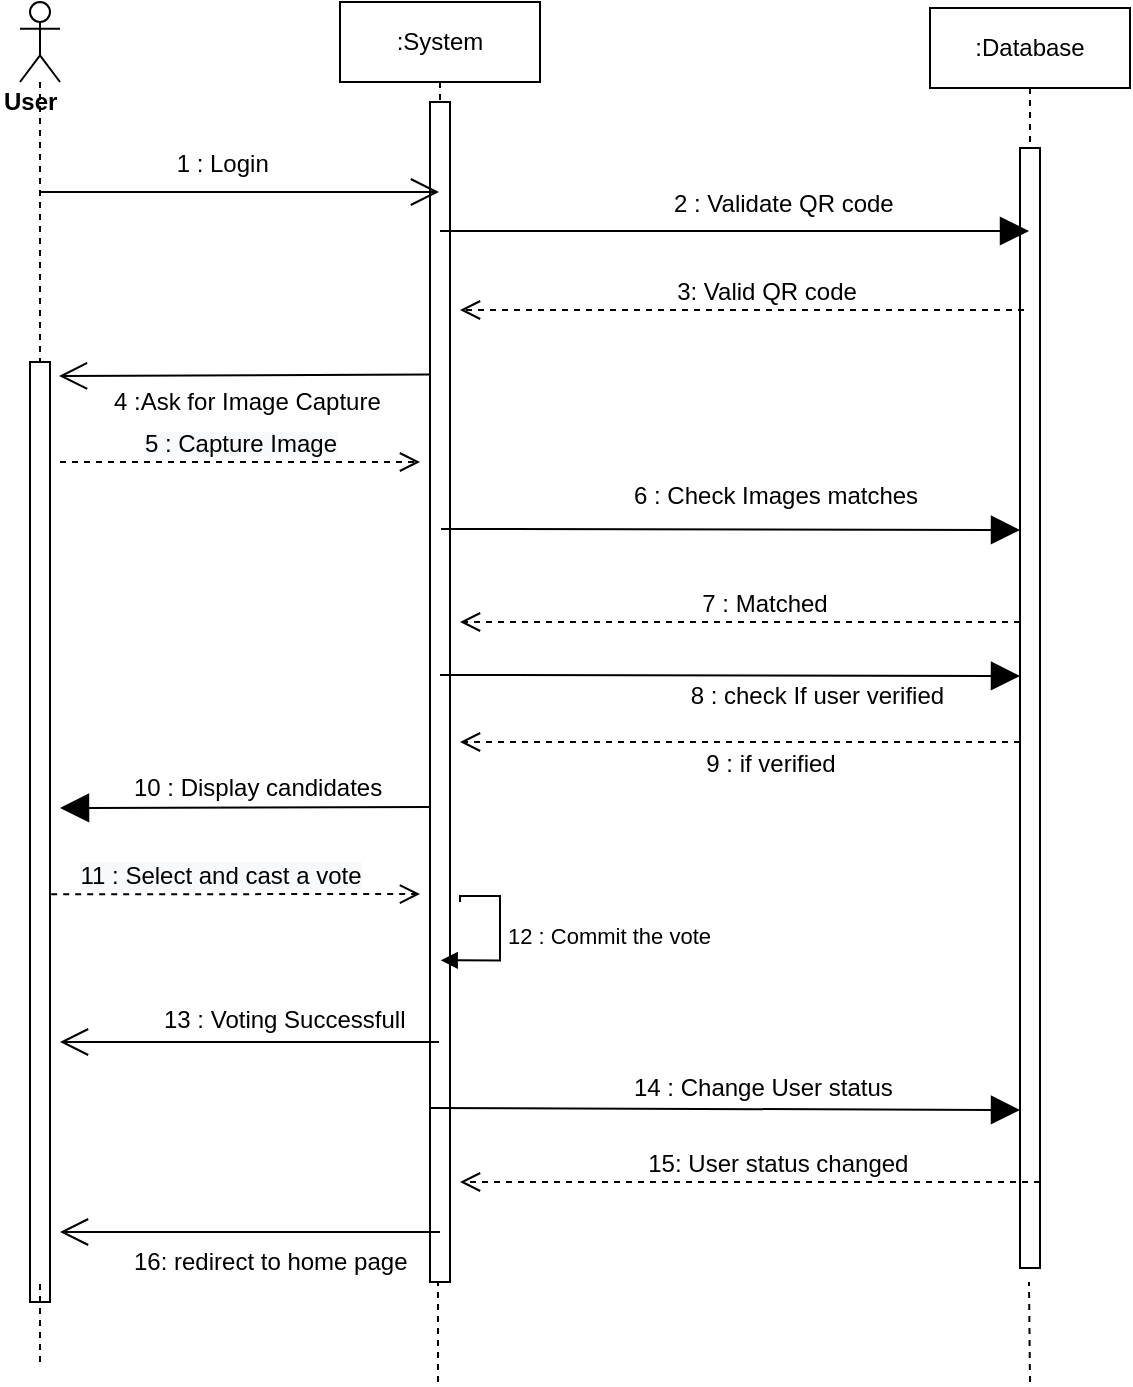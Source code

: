 <mxfile version="12.2.6" type="github" pages="2">
  <diagram id="IUs1uMZeL_d6REgJ8A4V" name="Page-1">
    <mxGraphModel dx="1024" dy="534" grid="1" gridSize="10" guides="1" tooltips="1" connect="1" arrows="1" fold="1" page="1" pageScale="1" pageWidth="827" pageHeight="1169" math="0" shadow="0">
      <root>
        <mxCell id="0"/>
        <mxCell id="1" parent="0"/>
        <mxCell id="7WWLLxYjyGGPt_mnVwUC-1" value=":System" style="shape=umlLifeline;perimeter=lifelinePerimeter;whiteSpace=wrap;html=1;container=1;collapsible=0;recursiveResize=0;outlineConnect=0;" parent="1" vertex="1">
          <mxGeometry x="340" y="120" width="100" height="640" as="geometry"/>
        </mxCell>
        <mxCell id="7WWLLxYjyGGPt_mnVwUC-21" value="" style="html=1;points=[];perimeter=orthogonalPerimeter;" parent="7WWLLxYjyGGPt_mnVwUC-1" vertex="1">
          <mxGeometry x="45" y="50" width="10" height="590" as="geometry"/>
        </mxCell>
        <mxCell id="7WWLLxYjyGGPt_mnVwUC-47" value="12 : Commit the vote" style="edgeStyle=orthogonalEdgeStyle;html=1;align=left;spacingLeft=2;endArrow=block;rounded=0;entryX=1;entryY=0;" parent="7WWLLxYjyGGPt_mnVwUC-1" edge="1">
          <mxGeometry relative="1" as="geometry">
            <mxPoint x="60" y="450" as="sourcePoint"/>
            <Array as="points">
              <mxPoint x="80" y="447"/>
            </Array>
            <mxPoint x="50.333" y="479.167" as="targetPoint"/>
          </mxGeometry>
        </mxCell>
        <mxCell id="7WWLLxYjyGGPt_mnVwUC-3" value="" style="shape=umlLifeline;participant=umlActor;perimeter=lifelinePerimeter;whiteSpace=wrap;html=1;container=1;collapsible=0;recursiveResize=0;verticalAlign=top;spacingTop=36;labelBackgroundColor=#ffffff;outlineConnect=0;" parent="1" vertex="1">
          <mxGeometry x="180" y="120" width="20" height="640" as="geometry"/>
        </mxCell>
        <mxCell id="7WWLLxYjyGGPt_mnVwUC-67" value="" style="html=1;points=[];perimeter=orthogonalPerimeter;" parent="7WWLLxYjyGGPt_mnVwUC-3" vertex="1">
          <mxGeometry x="5" y="180" width="10" height="470" as="geometry"/>
        </mxCell>
        <mxCell id="7WWLLxYjyGGPt_mnVwUC-4" value="&lt;b&gt;User&lt;/b&gt;" style="text;html=1;resizable=0;points=[];autosize=1;align=left;verticalAlign=top;spacingTop=-4;" parent="1" vertex="1">
          <mxGeometry x="170" y="160" width="40" height="20" as="geometry"/>
        </mxCell>
        <mxCell id="7WWLLxYjyGGPt_mnVwUC-5" value="Login" style="text;html=1;resizable=0;points=[];autosize=1;align=left;verticalAlign=top;spacingTop=-4;" parent="1" vertex="1">
          <mxGeometry x="273" y="191" width="40" height="20" as="geometry"/>
        </mxCell>
        <mxCell id="7WWLLxYjyGGPt_mnVwUC-7" value=":Database" style="shape=umlLifeline;perimeter=lifelinePerimeter;whiteSpace=wrap;html=1;container=1;collapsible=0;recursiveResize=0;outlineConnect=0;" parent="1" vertex="1">
          <mxGeometry x="635" y="123" width="100" height="630" as="geometry"/>
        </mxCell>
        <mxCell id="7WWLLxYjyGGPt_mnVwUC-20" value="" style="html=1;points=[];perimeter=orthogonalPerimeter;" parent="7WWLLxYjyGGPt_mnVwUC-7" vertex="1">
          <mxGeometry x="45" y="70" width="10" height="560" as="geometry"/>
        </mxCell>
        <mxCell id="7WWLLxYjyGGPt_mnVwUC-8" value="2 : Validate QR code" style="text;html=1;resizable=0;points=[];autosize=1;align=left;verticalAlign=top;spacingTop=-4;" parent="1" vertex="1">
          <mxGeometry x="505" y="211" width="130" height="20" as="geometry"/>
        </mxCell>
        <mxCell id="7WWLLxYjyGGPt_mnVwUC-9" value="" style="endArrow=open;endFill=1;endSize=12;html=1;" parent="1" target="7WWLLxYjyGGPt_mnVwUC-1" edge="1">
          <mxGeometry width="160" relative="1" as="geometry">
            <mxPoint x="190" y="215" as="sourcePoint"/>
            <mxPoint x="350" y="215" as="targetPoint"/>
          </mxGeometry>
        </mxCell>
        <mxCell id="7WWLLxYjyGGPt_mnVwUC-10" value="" style="endArrow=block;endFill=1;endSize=12;html=1;" parent="1" target="7WWLLxYjyGGPt_mnVwUC-7" edge="1">
          <mxGeometry width="160" relative="1" as="geometry">
            <mxPoint x="390" y="234.5" as="sourcePoint"/>
            <mxPoint x="589.5" y="234.5" as="targetPoint"/>
          </mxGeometry>
        </mxCell>
        <mxCell id="7WWLLxYjyGGPt_mnVwUC-19" value="&lt;font style=&quot;font-size: 12px&quot;&gt;3: Valid QR code&lt;/font&gt;" style="html=1;verticalAlign=bottom;endArrow=open;dashed=1;endSize=8;" parent="1" edge="1">
          <mxGeometry x="-0.084" relative="1" as="geometry">
            <mxPoint x="682" y="274" as="sourcePoint"/>
            <mxPoint x="400" y="274" as="targetPoint"/>
            <mxPoint as="offset"/>
          </mxGeometry>
        </mxCell>
        <mxCell id="7WWLLxYjyGGPt_mnVwUC-22" value="" style="endArrow=open;endFill=1;endSize=12;html=1;exitX=0.02;exitY=0.231;exitDx=0;exitDy=0;exitPerimeter=0;" parent="1" edge="1" source="7WWLLxYjyGGPt_mnVwUC-21">
          <mxGeometry width="160" relative="1" as="geometry">
            <mxPoint x="386.51" y="313.252" as="sourcePoint"/>
            <mxPoint x="199.5" y="307" as="targetPoint"/>
            <Array as="points"/>
          </mxGeometry>
        </mxCell>
        <mxCell id="7WWLLxYjyGGPt_mnVwUC-23" value="4 :Ask for Image Capture" style="text;html=1;resizable=0;points=[];autosize=1;align=left;verticalAlign=top;spacingTop=-4;" parent="1" vertex="1">
          <mxGeometry x="225" y="310" width="150" height="20" as="geometry"/>
        </mxCell>
        <mxCell id="7WWLLxYjyGGPt_mnVwUC-26" value="" style="endArrow=block;endFill=1;endSize=12;html=1;" parent="1" edge="1">
          <mxGeometry width="160" relative="1" as="geometry">
            <mxPoint x="390.5" y="383.5" as="sourcePoint"/>
            <mxPoint x="680" y="384" as="targetPoint"/>
          </mxGeometry>
        </mxCell>
        <mxCell id="7WWLLxYjyGGPt_mnVwUC-27" value="6 : Check Images matches" style="text;html=1;resizable=0;points=[];autosize=1;align=left;verticalAlign=top;spacingTop=-4;" parent="1" vertex="1">
          <mxGeometry x="485" y="356.5" width="160" height="20" as="geometry"/>
        </mxCell>
        <mxCell id="7WWLLxYjyGGPt_mnVwUC-30" value="&lt;font style=&quot;font-size: 12px&quot;&gt;7 : Matched&lt;/font&gt;" style="html=1;verticalAlign=bottom;endArrow=open;dashed=1;endSize=8;" parent="1" edge="1">
          <mxGeometry x="-0.084" relative="1" as="geometry">
            <mxPoint x="680" y="430" as="sourcePoint"/>
            <mxPoint x="400" y="430" as="targetPoint"/>
            <mxPoint as="offset"/>
          </mxGeometry>
        </mxCell>
        <mxCell id="7WWLLxYjyGGPt_mnVwUC-33" value="&amp;nbsp;8 : check If user verified" style="text;html=1;resizable=0;points=[];autosize=1;align=left;verticalAlign=top;spacingTop=-4;" parent="1" vertex="1">
          <mxGeometry x="510" y="457" width="150" height="20" as="geometry"/>
        </mxCell>
        <mxCell id="7WWLLxYjyGGPt_mnVwUC-39" value="10 : Display candidates" style="text;html=1;resizable=0;points=[];autosize=1;align=left;verticalAlign=top;spacingTop=-4;" parent="1" vertex="1">
          <mxGeometry x="235" y="503" width="140" height="20" as="geometry"/>
        </mxCell>
        <mxCell id="7WWLLxYjyGGPt_mnVwUC-43" value="&lt;span style=&quot;text-align: left ; background-color: rgb(248 , 249 , 250)&quot;&gt;&lt;font style=&quot;font-size: 12px&quot;&gt;5 : Capture Image&lt;/font&gt;&lt;/span&gt;" style="html=1;verticalAlign=bottom;endArrow=open;dashed=1;endSize=8;" parent="1" edge="1">
          <mxGeometry relative="1" as="geometry">
            <mxPoint x="200" y="350" as="sourcePoint"/>
            <mxPoint x="380" y="350" as="targetPoint"/>
            <Array as="points">
              <mxPoint x="310" y="350"/>
            </Array>
          </mxGeometry>
        </mxCell>
        <mxCell id="7WWLLxYjyGGPt_mnVwUC-49" value="14 : Change User status" style="text;html=1;resizable=0;points=[];autosize=1;align=left;verticalAlign=top;spacingTop=-4;" parent="1" vertex="1">
          <mxGeometry x="485" y="653" width="150" height="20" as="geometry"/>
        </mxCell>
        <mxCell id="7WWLLxYjyGGPt_mnVwUC-56" value="" style="endArrow=block;endFill=1;endSize=12;html=1;" parent="1" edge="1">
          <mxGeometry width="160" relative="1" as="geometry">
            <mxPoint x="385" y="522.5" as="sourcePoint"/>
            <mxPoint x="200" y="523" as="targetPoint"/>
          </mxGeometry>
        </mxCell>
        <mxCell id="7WWLLxYjyGGPt_mnVwUC-57" value="&lt;span style=&quot;font-size: 12px ; text-align: left ; background-color: rgb(248 , 249 , 250)&quot;&gt;11 : Select and cast a vote&lt;/span&gt;" style="html=1;verticalAlign=bottom;endArrow=open;dashed=1;endSize=8;exitX=1.059;exitY=0.918;exitDx=0;exitDy=0;exitPerimeter=0;" parent="1" edge="1">
          <mxGeometry x="-0.084" relative="1" as="geometry">
            <mxPoint x="195.59" y="566.146" as="sourcePoint"/>
            <mxPoint x="380" y="566" as="targetPoint"/>
            <mxPoint as="offset"/>
          </mxGeometry>
        </mxCell>
        <mxCell id="7WWLLxYjyGGPt_mnVwUC-77" value="&amp;nbsp;1 :&amp;nbsp;" style="text;html=1;resizable=0;points=[];autosize=1;align=left;verticalAlign=top;spacingTop=-4;" parent="1" vertex="1">
          <mxGeometry x="253" y="191" width="40" height="20" as="geometry"/>
        </mxCell>
        <mxCell id="0Hedbd5bsXP9dE2Ox4K0-8" value="" style="endArrow=none;dashed=1;html=1;" parent="1" target="7WWLLxYjyGGPt_mnVwUC-3" edge="1">
          <mxGeometry width="50" height="50" relative="1" as="geometry">
            <mxPoint x="190" y="800" as="sourcePoint"/>
            <mxPoint x="230" y="750" as="targetPoint"/>
          </mxGeometry>
        </mxCell>
        <mxCell id="0Hedbd5bsXP9dE2Ox4K0-9" value="" style="endArrow=none;dashed=1;html=1;" parent="1" edge="1">
          <mxGeometry width="50" height="50" relative="1" as="geometry">
            <mxPoint x="389" y="810" as="sourcePoint"/>
            <mxPoint x="389" y="760" as="targetPoint"/>
          </mxGeometry>
        </mxCell>
        <mxCell id="0Hedbd5bsXP9dE2Ox4K0-10" value="" style="endArrow=none;dashed=1;html=1;" parent="1" edge="1">
          <mxGeometry width="50" height="50" relative="1" as="geometry">
            <mxPoint x="685" y="810" as="sourcePoint"/>
            <mxPoint x="684.5" y="760" as="targetPoint"/>
          </mxGeometry>
        </mxCell>
        <mxCell id="0Hedbd5bsXP9dE2Ox4K0-11" value="" style="endArrow=open;endFill=1;endSize=12;html=1;" parent="1" source="7WWLLxYjyGGPt_mnVwUC-1" edge="1">
          <mxGeometry width="160" relative="1" as="geometry">
            <mxPoint x="405.01" y="666.023" as="sourcePoint"/>
            <mxPoint x="200" y="640" as="targetPoint"/>
            <Array as="points">
              <mxPoint x="300" y="640"/>
            </Array>
          </mxGeometry>
        </mxCell>
        <mxCell id="0Hedbd5bsXP9dE2Ox4K0-12" value="13 : Voting Successfull" style="text;html=1;resizable=0;points=[];autosize=1;align=left;verticalAlign=top;spacingTop=-4;" parent="1" vertex="1">
          <mxGeometry x="250" y="619" width="140" height="20" as="geometry"/>
        </mxCell>
        <mxCell id="JbCod8FlcxEtAGwF2pyX-7" value="" style="endArrow=block;endFill=1;endSize=12;html=1;" edge="1" parent="1">
          <mxGeometry width="160" relative="1" as="geometry">
            <mxPoint x="390" y="456.5" as="sourcePoint"/>
            <mxPoint x="680" y="457" as="targetPoint"/>
          </mxGeometry>
        </mxCell>
        <mxCell id="JbCod8FlcxEtAGwF2pyX-8" value="&lt;font style=&quot;font-size: 12px&quot;&gt;9 : if verified&lt;/font&gt;" style="html=1;verticalAlign=bottom;endArrow=open;dashed=1;endSize=8;" edge="1" parent="1">
          <mxGeometry x="-0.103" y="20" relative="1" as="geometry">
            <mxPoint x="680" y="490" as="sourcePoint"/>
            <mxPoint x="400" y="490" as="targetPoint"/>
            <mxPoint as="offset"/>
          </mxGeometry>
        </mxCell>
        <mxCell id="JbCod8FlcxEtAGwF2pyX-13" value="" style="endArrow=block;endFill=1;endSize=12;html=1;" edge="1" parent="1">
          <mxGeometry width="160" relative="1" as="geometry">
            <mxPoint x="385.5" y="673" as="sourcePoint"/>
            <mxPoint x="680" y="674" as="targetPoint"/>
          </mxGeometry>
        </mxCell>
        <mxCell id="JbCod8FlcxEtAGwF2pyX-14" value="&lt;font style=&quot;font-size: 12px&quot;&gt;&amp;nbsp;15: User status changed&lt;/font&gt;" style="html=1;verticalAlign=bottom;endArrow=open;dashed=1;endSize=8;" edge="1" parent="1">
          <mxGeometry x="-0.084" relative="1" as="geometry">
            <mxPoint x="690" y="710" as="sourcePoint"/>
            <mxPoint x="400" y="710" as="targetPoint"/>
            <mxPoint as="offset"/>
          </mxGeometry>
        </mxCell>
        <mxCell id="JbCod8FlcxEtAGwF2pyX-15" value="" style="endArrow=open;endFill=1;endSize=12;html=1;" edge="1" parent="1">
          <mxGeometry width="160" relative="1" as="geometry">
            <mxPoint x="390" y="735" as="sourcePoint"/>
            <mxPoint x="200" y="735" as="targetPoint"/>
            <Array as="points">
              <mxPoint x="300.5" y="735"/>
            </Array>
          </mxGeometry>
        </mxCell>
        <mxCell id="JbCod8FlcxEtAGwF2pyX-16" value="16: redirect to home page" style="text;html=1;resizable=0;points=[];autosize=1;align=left;verticalAlign=top;spacingTop=-4;" vertex="1" parent="1">
          <mxGeometry x="235" y="740" width="150" height="20" as="geometry"/>
        </mxCell>
      </root>
    </mxGraphModel>
  </diagram>
  <diagram id="wl1rN5RBaoSvX7chepCj" name="Page-2">
    <mxGraphModel dx="1116" dy="591" grid="1" gridSize="10" guides="1" tooltips="1" connect="1" arrows="1" fold="1" page="1" pageScale="1" pageWidth="827" pageHeight="1169" math="0" shadow="0">
      <root>
        <mxCell id="yCaHIdo6JLgv0KUMPRH8-0"/>
        <mxCell id="yCaHIdo6JLgv0KUMPRH8-1" parent="yCaHIdo6JLgv0KUMPRH8-0"/>
      </root>
    </mxGraphModel>
  </diagram>
</mxfile>
